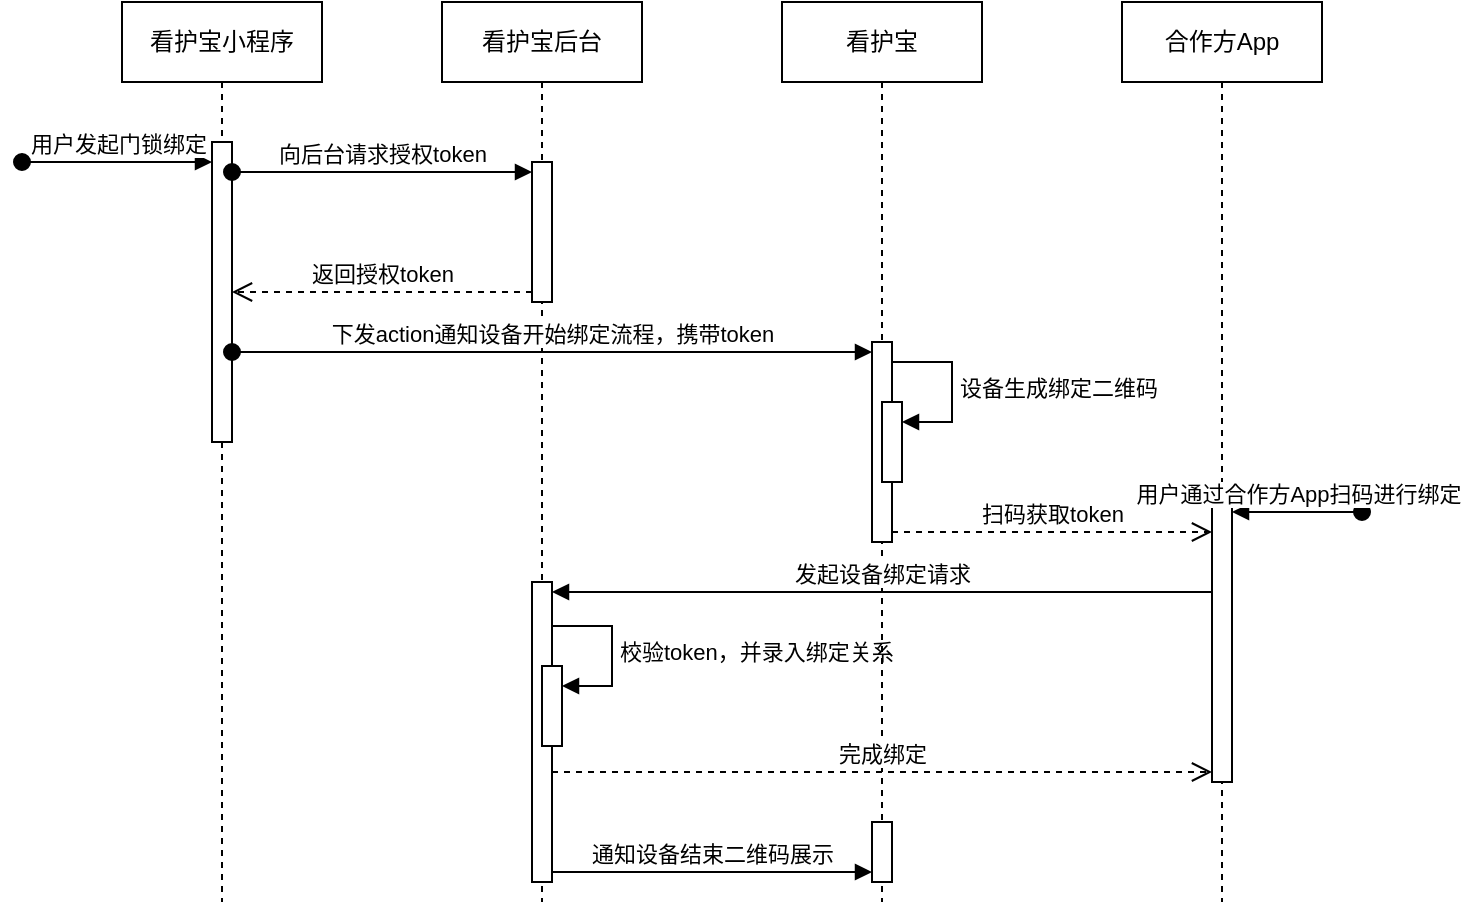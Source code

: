 <mxfile version="24.6.4" type="github">
  <diagram name="第 1 页" id="Nc3MFnW7DYe8lzxcgFCm">
    <mxGraphModel dx="1649" dy="954" grid="1" gridSize="10" guides="1" tooltips="1" connect="1" arrows="1" fold="1" page="1" pageScale="1" pageWidth="827" pageHeight="1169" math="0" shadow="0">
      <root>
        <mxCell id="0" />
        <mxCell id="1" parent="0" />
        <mxCell id="dD-0ZCfgkTVZ2vpiZr_o-1" value="看护宝小程序" style="shape=umlLifeline;perimeter=lifelinePerimeter;whiteSpace=wrap;html=1;container=1;dropTarget=0;collapsible=0;recursiveResize=0;outlineConnect=0;portConstraint=eastwest;newEdgeStyle={&quot;curved&quot;:0,&quot;rounded&quot;:0};" vertex="1" parent="1">
          <mxGeometry x="90" y="70" width="100" height="450" as="geometry" />
        </mxCell>
        <mxCell id="dD-0ZCfgkTVZ2vpiZr_o-6" value="" style="html=1;points=[[0,0,0,0,5],[0,1,0,0,-5],[1,0,0,0,5],[1,1,0,0,-5]];perimeter=orthogonalPerimeter;outlineConnect=0;targetShapes=umlLifeline;portConstraint=eastwest;newEdgeStyle={&quot;curved&quot;:0,&quot;rounded&quot;:0};" vertex="1" parent="dD-0ZCfgkTVZ2vpiZr_o-1">
          <mxGeometry x="45" y="70" width="10" height="150" as="geometry" />
        </mxCell>
        <mxCell id="dD-0ZCfgkTVZ2vpiZr_o-2" value="看护宝后台" style="shape=umlLifeline;perimeter=lifelinePerimeter;whiteSpace=wrap;html=1;container=1;dropTarget=0;collapsible=0;recursiveResize=0;outlineConnect=0;portConstraint=eastwest;newEdgeStyle={&quot;curved&quot;:0,&quot;rounded&quot;:0};" vertex="1" parent="1">
          <mxGeometry x="250" y="70" width="100" height="450" as="geometry" />
        </mxCell>
        <mxCell id="dD-0ZCfgkTVZ2vpiZr_o-7" value="" style="html=1;points=[[0,0,0,0,5],[0,1,0,0,-5],[1,0,0,0,5],[1,1,0,0,-5]];perimeter=orthogonalPerimeter;outlineConnect=0;targetShapes=umlLifeline;portConstraint=eastwest;newEdgeStyle={&quot;curved&quot;:0,&quot;rounded&quot;:0};" vertex="1" parent="dD-0ZCfgkTVZ2vpiZr_o-2">
          <mxGeometry x="45" y="80" width="10" height="70" as="geometry" />
        </mxCell>
        <mxCell id="dD-0ZCfgkTVZ2vpiZr_o-18" value="" style="html=1;points=[[0,0,0,0,5],[0,1,0,0,-5],[1,0,0,0,5],[1,1,0,0,-5]];perimeter=orthogonalPerimeter;outlineConnect=0;targetShapes=umlLifeline;portConstraint=eastwest;newEdgeStyle={&quot;curved&quot;:0,&quot;rounded&quot;:0};" vertex="1" parent="dD-0ZCfgkTVZ2vpiZr_o-2">
          <mxGeometry x="45" y="290" width="10" height="150" as="geometry" />
        </mxCell>
        <mxCell id="dD-0ZCfgkTVZ2vpiZr_o-23" value="" style="html=1;points=[[0,0,0,0,5],[0,1,0,0,-5],[1,0,0,0,5],[1,1,0,0,-5]];perimeter=orthogonalPerimeter;outlineConnect=0;targetShapes=umlLifeline;portConstraint=eastwest;newEdgeStyle={&quot;curved&quot;:0,&quot;rounded&quot;:0};" vertex="1" parent="dD-0ZCfgkTVZ2vpiZr_o-2">
          <mxGeometry x="50" y="332" width="10" height="40" as="geometry" />
        </mxCell>
        <mxCell id="dD-0ZCfgkTVZ2vpiZr_o-24" value="校验token，并录入绑定关系" style="html=1;align=left;spacingLeft=2;endArrow=block;rounded=0;edgeStyle=orthogonalEdgeStyle;curved=0;rounded=0;" edge="1" target="dD-0ZCfgkTVZ2vpiZr_o-23" parent="dD-0ZCfgkTVZ2vpiZr_o-2">
          <mxGeometry relative="1" as="geometry">
            <mxPoint x="55" y="312" as="sourcePoint" />
            <Array as="points">
              <mxPoint x="85" y="342" />
            </Array>
          </mxGeometry>
        </mxCell>
        <mxCell id="dD-0ZCfgkTVZ2vpiZr_o-3" value="看护宝" style="shape=umlLifeline;perimeter=lifelinePerimeter;whiteSpace=wrap;html=1;container=1;dropTarget=0;collapsible=0;recursiveResize=0;outlineConnect=0;portConstraint=eastwest;newEdgeStyle={&quot;curved&quot;:0,&quot;rounded&quot;:0};" vertex="1" parent="1">
          <mxGeometry x="420" y="70" width="100" height="450" as="geometry" />
        </mxCell>
        <mxCell id="dD-0ZCfgkTVZ2vpiZr_o-11" value="" style="html=1;points=[[0,0,0,0,5],[0,1,0,0,-5],[1,0,0,0,5],[1,1,0,0,-5]];perimeter=orthogonalPerimeter;outlineConnect=0;targetShapes=umlLifeline;portConstraint=eastwest;newEdgeStyle={&quot;curved&quot;:0,&quot;rounded&quot;:0};" vertex="1" parent="dD-0ZCfgkTVZ2vpiZr_o-3">
          <mxGeometry x="45" y="170" width="10" height="100" as="geometry" />
        </mxCell>
        <mxCell id="dD-0ZCfgkTVZ2vpiZr_o-13" value="" style="html=1;points=[[0,0,0,0,5],[0,1,0,0,-5],[1,0,0,0,5],[1,1,0,0,-5]];perimeter=orthogonalPerimeter;outlineConnect=0;targetShapes=umlLifeline;portConstraint=eastwest;newEdgeStyle={&quot;curved&quot;:0,&quot;rounded&quot;:0};" vertex="1" parent="dD-0ZCfgkTVZ2vpiZr_o-3">
          <mxGeometry x="50" y="200" width="10" height="40" as="geometry" />
        </mxCell>
        <mxCell id="dD-0ZCfgkTVZ2vpiZr_o-14" value="设备生成绑定二维码" style="html=1;align=left;spacingLeft=2;endArrow=block;rounded=0;edgeStyle=orthogonalEdgeStyle;curved=0;rounded=0;" edge="1" target="dD-0ZCfgkTVZ2vpiZr_o-13" parent="dD-0ZCfgkTVZ2vpiZr_o-3">
          <mxGeometry relative="1" as="geometry">
            <mxPoint x="55" y="180" as="sourcePoint" />
            <Array as="points">
              <mxPoint x="85" y="210" />
            </Array>
          </mxGeometry>
        </mxCell>
        <mxCell id="dD-0ZCfgkTVZ2vpiZr_o-26" value="" style="html=1;points=[[0,0,0,0,5],[0,1,0,0,-5],[1,0,0,0,5],[1,1,0,0,-5]];perimeter=orthogonalPerimeter;outlineConnect=0;targetShapes=umlLifeline;portConstraint=eastwest;newEdgeStyle={&quot;curved&quot;:0,&quot;rounded&quot;:0};" vertex="1" parent="dD-0ZCfgkTVZ2vpiZr_o-3">
          <mxGeometry x="45" y="410" width="10" height="30" as="geometry" />
        </mxCell>
        <mxCell id="dD-0ZCfgkTVZ2vpiZr_o-4" value="合作方App" style="shape=umlLifeline;perimeter=lifelinePerimeter;whiteSpace=wrap;html=1;container=1;dropTarget=0;collapsible=0;recursiveResize=0;outlineConnect=0;portConstraint=eastwest;newEdgeStyle={&quot;curved&quot;:0,&quot;rounded&quot;:0};" vertex="1" parent="1">
          <mxGeometry x="590" y="70" width="100" height="450" as="geometry" />
        </mxCell>
        <mxCell id="dD-0ZCfgkTVZ2vpiZr_o-15" value="" style="html=1;points=[[0,0,0,0,5],[0,1,0,0,-5],[1,0,0,0,5],[1,1,0,0,-5]];perimeter=orthogonalPerimeter;outlineConnect=0;targetShapes=umlLifeline;portConstraint=eastwest;newEdgeStyle={&quot;curved&quot;:0,&quot;rounded&quot;:0};" vertex="1" parent="dD-0ZCfgkTVZ2vpiZr_o-4">
          <mxGeometry x="45" y="250" width="10" height="140" as="geometry" />
        </mxCell>
        <mxCell id="dD-0ZCfgkTVZ2vpiZr_o-5" value="用户发起门锁绑定" style="html=1;verticalAlign=bottom;startArrow=oval;startFill=1;endArrow=block;startSize=8;curved=0;rounded=0;" edge="1" parent="1" target="dD-0ZCfgkTVZ2vpiZr_o-6">
          <mxGeometry width="60" relative="1" as="geometry">
            <mxPoint x="40" y="150" as="sourcePoint" />
            <mxPoint x="100" y="150" as="targetPoint" />
          </mxGeometry>
        </mxCell>
        <mxCell id="dD-0ZCfgkTVZ2vpiZr_o-8" value="向后台请求授权token" style="html=1;verticalAlign=bottom;startArrow=oval;startFill=1;endArrow=block;startSize=8;curved=0;rounded=0;entryX=0;entryY=0;entryDx=0;entryDy=5;entryPerimeter=0;" edge="1" parent="1" source="dD-0ZCfgkTVZ2vpiZr_o-6" target="dD-0ZCfgkTVZ2vpiZr_o-7">
          <mxGeometry width="60" relative="1" as="geometry">
            <mxPoint x="380" y="480" as="sourcePoint" />
            <mxPoint x="440" y="480" as="targetPoint" />
          </mxGeometry>
        </mxCell>
        <mxCell id="dD-0ZCfgkTVZ2vpiZr_o-10" value="返回授权token" style="html=1;verticalAlign=bottom;endArrow=open;dashed=1;endSize=8;curved=0;rounded=0;exitX=0;exitY=1;exitDx=0;exitDy=-5;exitPerimeter=0;" edge="1" parent="1" source="dD-0ZCfgkTVZ2vpiZr_o-7" target="dD-0ZCfgkTVZ2vpiZr_o-6">
          <mxGeometry relative="1" as="geometry">
            <mxPoint x="290" y="210" as="sourcePoint" />
            <mxPoint x="210" y="210" as="targetPoint" />
          </mxGeometry>
        </mxCell>
        <mxCell id="dD-0ZCfgkTVZ2vpiZr_o-12" value="下发action通知设备开始绑定流程，携带token" style="html=1;verticalAlign=bottom;startArrow=oval;startFill=1;endArrow=block;startSize=8;curved=0;rounded=0;entryX=0;entryY=0;entryDx=0;entryDy=5;entryPerimeter=0;" edge="1" parent="1" source="dD-0ZCfgkTVZ2vpiZr_o-6" target="dD-0ZCfgkTVZ2vpiZr_o-11">
          <mxGeometry width="60" relative="1" as="geometry">
            <mxPoint x="250" y="300" as="sourcePoint" />
            <mxPoint x="310" y="300" as="targetPoint" />
          </mxGeometry>
        </mxCell>
        <mxCell id="dD-0ZCfgkTVZ2vpiZr_o-17" value="用户通过合作方App扫码进行绑定" style="html=1;verticalAlign=bottom;startArrow=oval;startFill=1;endArrow=block;startSize=8;curved=0;rounded=0;entryX=1;entryY=0;entryDx=0;entryDy=5;entryPerimeter=0;" edge="1" parent="1" target="dD-0ZCfgkTVZ2vpiZr_o-15">
          <mxGeometry width="60" relative="1" as="geometry">
            <mxPoint x="710" y="325" as="sourcePoint" />
            <mxPoint x="780" y="330" as="targetPoint" />
          </mxGeometry>
        </mxCell>
        <mxCell id="dD-0ZCfgkTVZ2vpiZr_o-19" value="扫码获取token" style="html=1;verticalAlign=bottom;endArrow=open;dashed=1;endSize=8;curved=0;rounded=0;exitX=1;exitY=1;exitDx=0;exitDy=-5;exitPerimeter=0;" edge="1" parent="1" source="dD-0ZCfgkTVZ2vpiZr_o-11" target="dD-0ZCfgkTVZ2vpiZr_o-15">
          <mxGeometry relative="1" as="geometry">
            <mxPoint x="570" y="340" as="sourcePoint" />
            <mxPoint x="550" y="400" as="targetPoint" />
          </mxGeometry>
        </mxCell>
        <mxCell id="dD-0ZCfgkTVZ2vpiZr_o-22" value="发起设备绑定请求" style="html=1;verticalAlign=bottom;endArrow=block;curved=0;rounded=0;entryX=1;entryY=0;entryDx=0;entryDy=5;entryPerimeter=0;" edge="1" parent="1" source="dD-0ZCfgkTVZ2vpiZr_o-15" target="dD-0ZCfgkTVZ2vpiZr_o-18">
          <mxGeometry width="80" relative="1" as="geometry">
            <mxPoint x="570" y="390" as="sourcePoint" />
            <mxPoint x="360" y="400" as="targetPoint" />
          </mxGeometry>
        </mxCell>
        <mxCell id="dD-0ZCfgkTVZ2vpiZr_o-25" value="完成绑定" style="html=1;verticalAlign=bottom;endArrow=open;dashed=1;endSize=8;curved=0;rounded=0;entryX=0;entryY=1;entryDx=0;entryDy=-5;entryPerimeter=0;" edge="1" parent="1" source="dD-0ZCfgkTVZ2vpiZr_o-18" target="dD-0ZCfgkTVZ2vpiZr_o-15">
          <mxGeometry relative="1" as="geometry">
            <mxPoint x="430" y="460" as="sourcePoint" />
            <mxPoint x="350" y="460" as="targetPoint" />
          </mxGeometry>
        </mxCell>
        <mxCell id="dD-0ZCfgkTVZ2vpiZr_o-27" value="通知设备结束二维码展示" style="html=1;verticalAlign=bottom;endArrow=block;curved=0;rounded=0;exitX=1;exitY=1;exitDx=0;exitDy=-5;exitPerimeter=0;entryX=0;entryY=1;entryDx=0;entryDy=-5;entryPerimeter=0;" edge="1" parent="1" source="dD-0ZCfgkTVZ2vpiZr_o-18" target="dD-0ZCfgkTVZ2vpiZr_o-26">
          <mxGeometry width="80" relative="1" as="geometry">
            <mxPoint x="334" y="500" as="sourcePoint" />
            <mxPoint x="414" y="500" as="targetPoint" />
          </mxGeometry>
        </mxCell>
      </root>
    </mxGraphModel>
  </diagram>
</mxfile>
